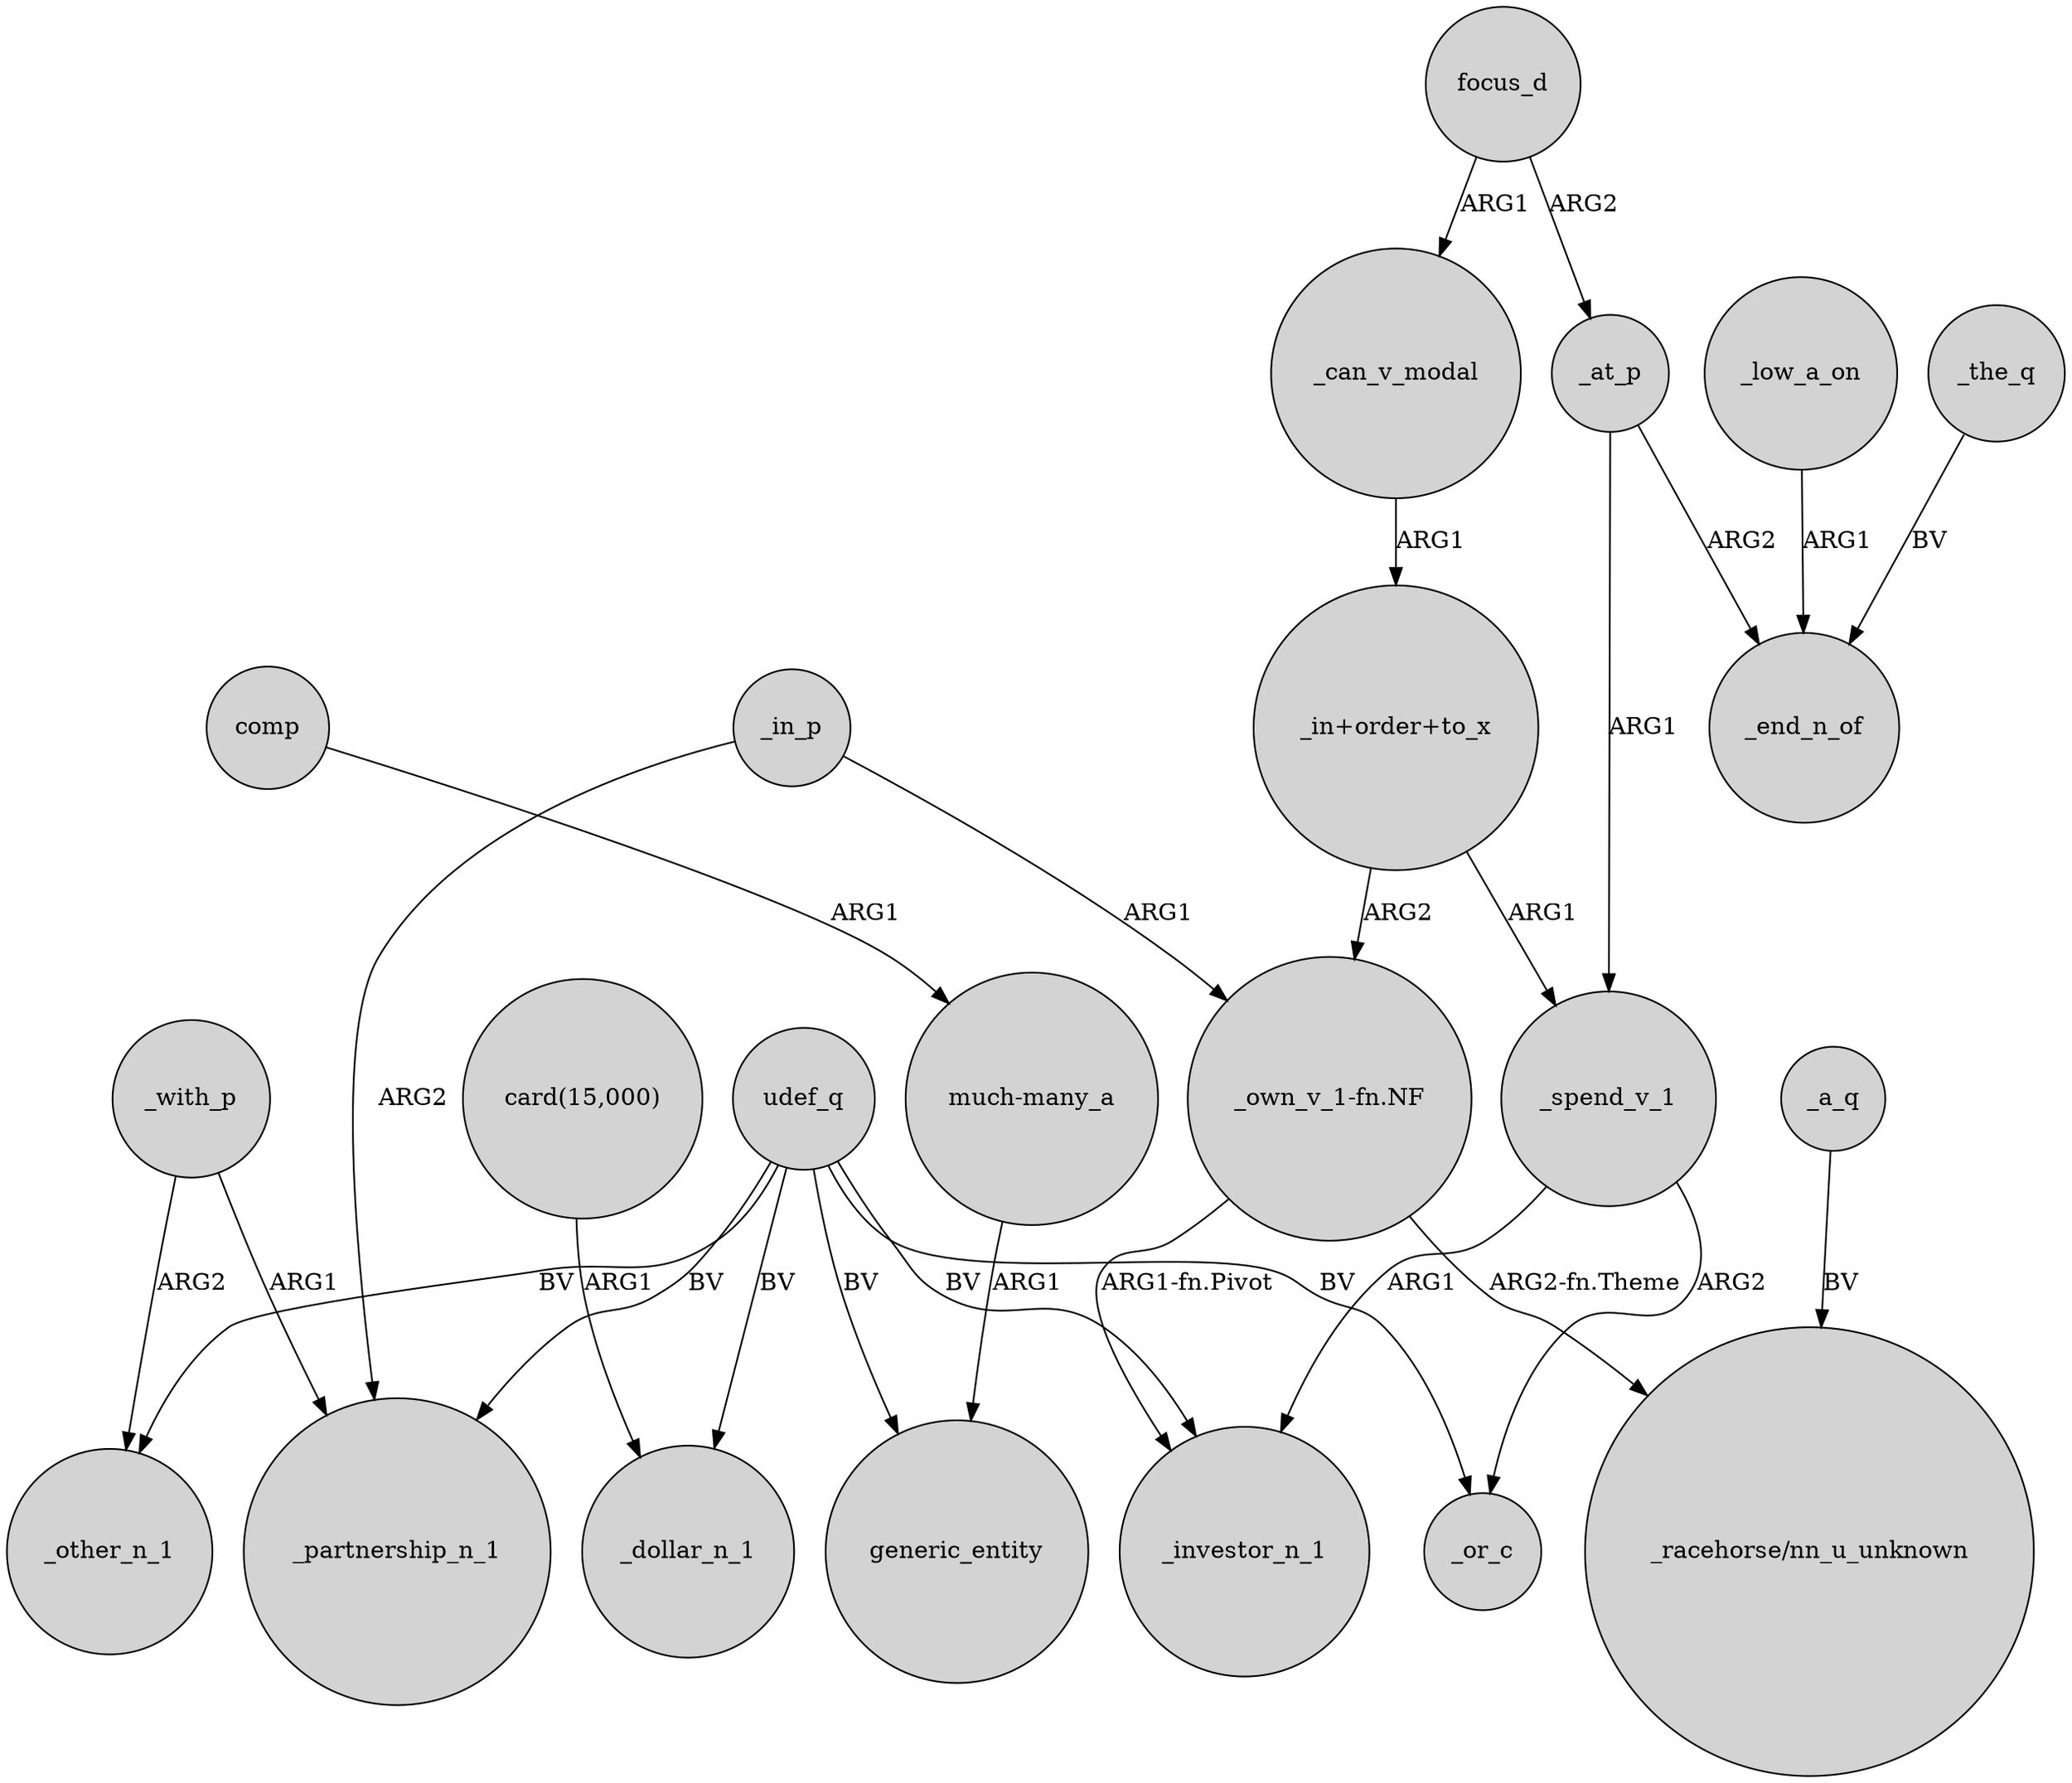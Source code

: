 digraph {
	node [shape=circle style=filled]
	_in_p -> _partnership_n_1 [label=ARG2]
	udef_q -> generic_entity [label=BV]
	udef_q -> _investor_n_1 [label=BV]
	_spend_v_1 -> _or_c [label=ARG2]
	"much-many_a" -> generic_entity [label=ARG1]
	_the_q -> _end_n_of [label=BV]
	_at_p -> _end_n_of [label=ARG2]
	_spend_v_1 -> _investor_n_1 [label=ARG1]
	focus_d -> _at_p [label=ARG2]
	udef_q -> _or_c [label=BV]
	"_own_v_1-fn.NF" -> "_racehorse/nn_u_unknown" [label="ARG2-fn.Theme"]
	_in_p -> "_own_v_1-fn.NF" [label=ARG1]
	udef_q -> _other_n_1 [label=BV]
	_can_v_modal -> "_in+order+to_x" [label=ARG1]
	_low_a_on -> _end_n_of [label=ARG1]
	_with_p -> _other_n_1 [label=ARG2]
	"_in+order+to_x" -> _spend_v_1 [label=ARG1]
	comp -> "much-many_a" [label=ARG1]
	"_own_v_1-fn.NF" -> _investor_n_1 [label="ARG1-fn.Pivot"]
	_a_q -> "_racehorse/nn_u_unknown" [label=BV]
	"card(15,000)" -> _dollar_n_1 [label=ARG1]
	_at_p -> _spend_v_1 [label=ARG1]
	udef_q -> _partnership_n_1 [label=BV]
	focus_d -> _can_v_modal [label=ARG1]
	_with_p -> _partnership_n_1 [label=ARG1]
	udef_q -> _dollar_n_1 [label=BV]
	"_in+order+to_x" -> "_own_v_1-fn.NF" [label=ARG2]
}
